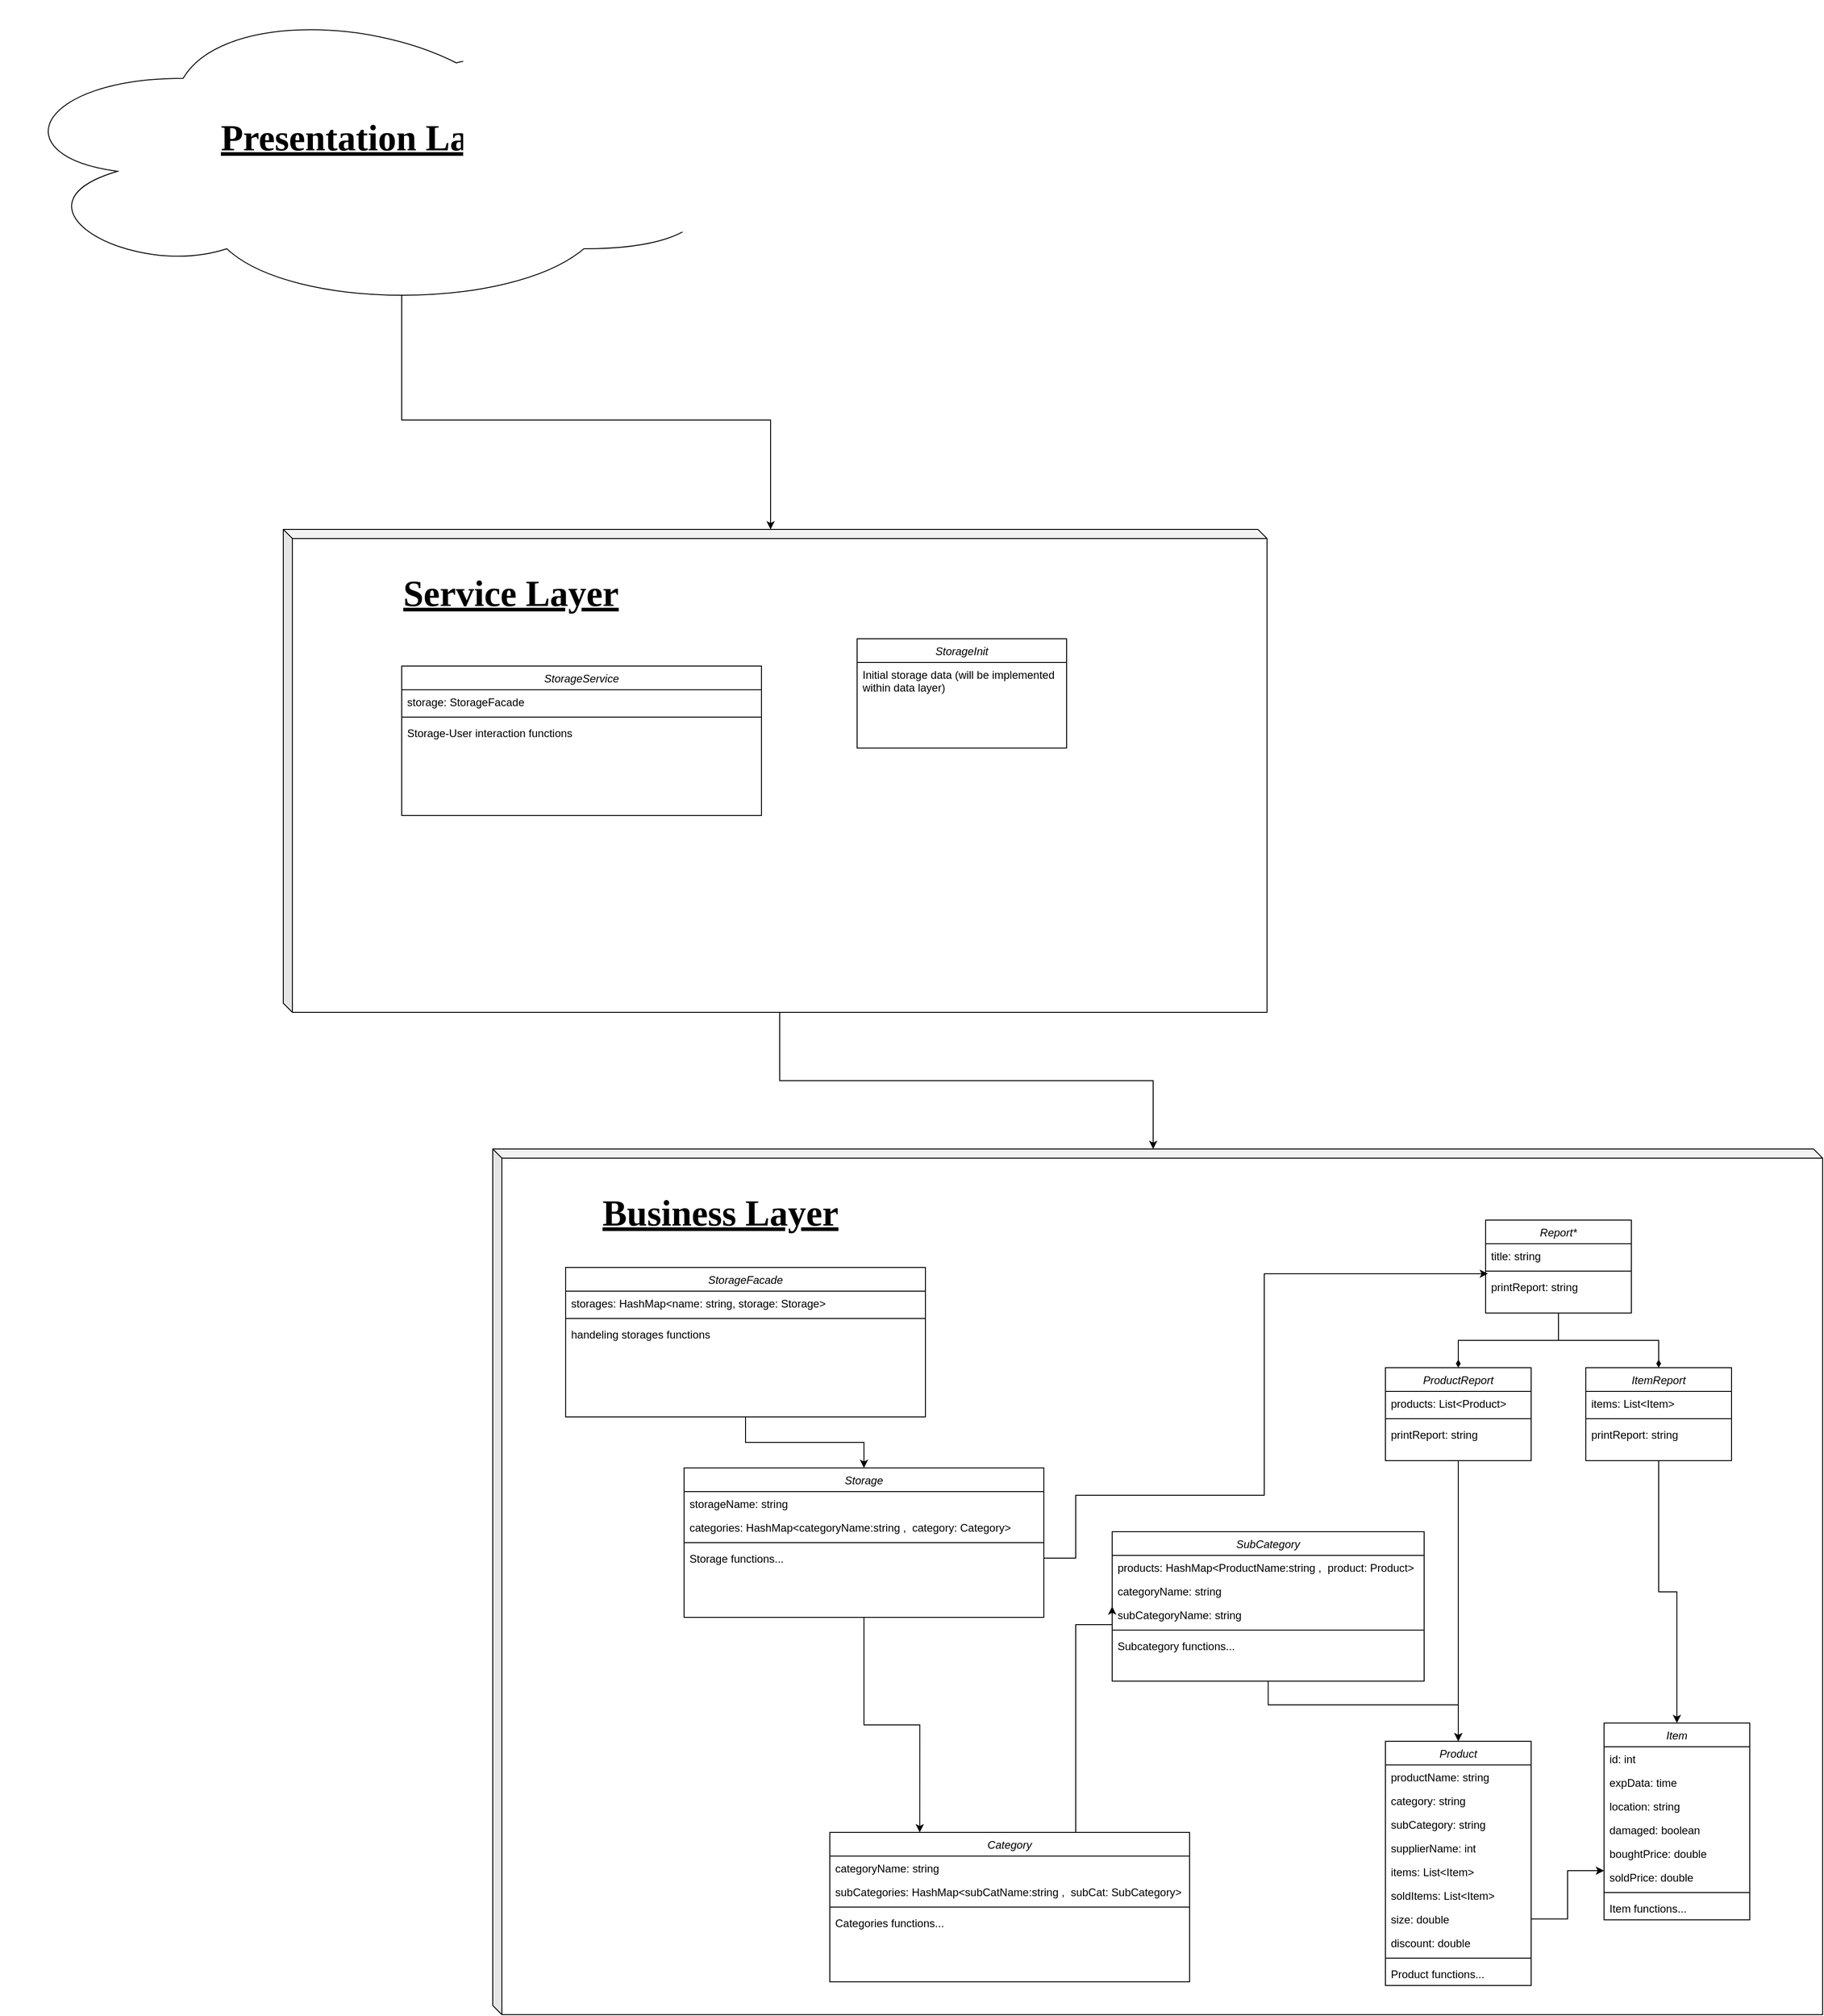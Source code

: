<mxfile version="24.2.1" type="device">
  <diagram id="C5RBs43oDa-KdzZeNtuy" name="Page-1">
    <mxGraphModel dx="1615" dy="857" grid="1" gridSize="10" guides="1" tooltips="1" connect="1" arrows="1" fold="1" page="1" pageScale="1" pageWidth="3300" pageHeight="4681" math="0" shadow="0">
      <root>
        <mxCell id="WIyWlLk6GJQsqaUBKTNV-0" />
        <mxCell id="WIyWlLk6GJQsqaUBKTNV-1" parent="WIyWlLk6GJQsqaUBKTNV-0" />
        <mxCell id="gx_fRitQp8oqiLDrhO29-1" value="" style="shape=cube;whiteSpace=wrap;html=1;boundedLbl=1;backgroundOutline=1;darkOpacity=0.05;darkOpacity2=0.1;size=10;" vertex="1" parent="WIyWlLk6GJQsqaUBKTNV-1">
          <mxGeometry x="730" y="1440" width="1460" height="950" as="geometry" />
        </mxCell>
        <mxCell id="gx_fRitQp8oqiLDrhO29-2" value="&lt;h1&gt;&lt;font face=&quot;Verdana&quot; size=&quot;1&quot; style=&quot;&quot;&gt;&lt;u style=&quot;font-size: 40px;&quot;&gt;Business Layer&lt;/u&gt;&lt;/font&gt;&lt;/h1&gt;" style="text;html=1;align=center;verticalAlign=middle;whiteSpace=wrap;rounded=0;" vertex="1" parent="WIyWlLk6GJQsqaUBKTNV-1">
          <mxGeometry x="790" y="1490" width="380" height="40" as="geometry" />
        </mxCell>
        <mxCell id="gx_fRitQp8oqiLDrhO29-7" value="Product" style="swimlane;fontStyle=2;align=center;verticalAlign=top;childLayout=stackLayout;horizontal=1;startSize=26;horizontalStack=0;resizeParent=1;resizeLast=0;collapsible=1;marginBottom=0;rounded=0;shadow=0;strokeWidth=1;" vertex="1" parent="WIyWlLk6GJQsqaUBKTNV-1">
          <mxGeometry x="1710" y="2090" width="160" height="268" as="geometry">
            <mxRectangle x="230" y="140" width="160" height="26" as="alternateBounds" />
          </mxGeometry>
        </mxCell>
        <mxCell id="gx_fRitQp8oqiLDrhO29-8" value="productName: string" style="text;align=left;verticalAlign=top;spacingLeft=4;spacingRight=4;overflow=hidden;rotatable=0;points=[[0,0.5],[1,0.5]];portConstraint=eastwest;" vertex="1" parent="gx_fRitQp8oqiLDrhO29-7">
          <mxGeometry y="26" width="160" height="26" as="geometry" />
        </mxCell>
        <mxCell id="gx_fRitQp8oqiLDrhO29-45" value="category: string" style="text;align=left;verticalAlign=top;spacingLeft=4;spacingRight=4;overflow=hidden;rotatable=0;points=[[0,0.5],[1,0.5]];portConstraint=eastwest;" vertex="1" parent="gx_fRitQp8oqiLDrhO29-7">
          <mxGeometry y="52" width="160" height="26" as="geometry" />
        </mxCell>
        <mxCell id="gx_fRitQp8oqiLDrhO29-46" value="subCategory: string" style="text;align=left;verticalAlign=top;spacingLeft=4;spacingRight=4;overflow=hidden;rotatable=0;points=[[0,0.5],[1,0.5]];portConstraint=eastwest;" vertex="1" parent="gx_fRitQp8oqiLDrhO29-7">
          <mxGeometry y="78" width="160" height="26" as="geometry" />
        </mxCell>
        <mxCell id="gx_fRitQp8oqiLDrhO29-10" value="supplierName: int&#xa;" style="text;align=left;verticalAlign=top;spacingLeft=4;spacingRight=4;overflow=hidden;rotatable=0;points=[[0,0.5],[1,0.5]];portConstraint=eastwest;rounded=0;shadow=0;html=0;" vertex="1" parent="gx_fRitQp8oqiLDrhO29-7">
          <mxGeometry y="104" width="160" height="26" as="geometry" />
        </mxCell>
        <mxCell id="gx_fRitQp8oqiLDrhO29-13" value="items: List&lt;Item&gt;" style="text;align=left;verticalAlign=top;spacingLeft=4;spacingRight=4;overflow=hidden;rotatable=0;points=[[0,0.5],[1,0.5]];portConstraint=eastwest;rounded=0;shadow=0;html=0;" vertex="1" parent="gx_fRitQp8oqiLDrhO29-7">
          <mxGeometry y="130" width="160" height="26" as="geometry" />
        </mxCell>
        <mxCell id="gx_fRitQp8oqiLDrhO29-129" value="soldItems: List&lt;Item&gt;" style="text;align=left;verticalAlign=top;spacingLeft=4;spacingRight=4;overflow=hidden;rotatable=0;points=[[0,0.5],[1,0.5]];portConstraint=eastwest;rounded=0;shadow=0;html=0;" vertex="1" parent="gx_fRitQp8oqiLDrhO29-7">
          <mxGeometry y="156" width="160" height="26" as="geometry" />
        </mxCell>
        <mxCell id="gx_fRitQp8oqiLDrhO29-41" value="size: double" style="text;align=left;verticalAlign=top;spacingLeft=4;spacingRight=4;overflow=hidden;rotatable=0;points=[[0,0.5],[1,0.5]];portConstraint=eastwest;rounded=0;shadow=0;html=0;" vertex="1" parent="gx_fRitQp8oqiLDrhO29-7">
          <mxGeometry y="182" width="160" height="26" as="geometry" />
        </mxCell>
        <mxCell id="gx_fRitQp8oqiLDrhO29-52" value="discount: double" style="text;align=left;verticalAlign=top;spacingLeft=4;spacingRight=4;overflow=hidden;rotatable=0;points=[[0,0.5],[1,0.5]];portConstraint=eastwest;rounded=0;shadow=0;html=0;" vertex="1" parent="gx_fRitQp8oqiLDrhO29-7">
          <mxGeometry y="208" width="160" height="26" as="geometry" />
        </mxCell>
        <mxCell id="gx_fRitQp8oqiLDrhO29-11" value="" style="line;html=1;strokeWidth=1;align=left;verticalAlign=middle;spacingTop=-1;spacingLeft=3;spacingRight=3;rotatable=0;labelPosition=right;points=[];portConstraint=eastwest;" vertex="1" parent="gx_fRitQp8oqiLDrhO29-7">
          <mxGeometry y="234" width="160" height="8" as="geometry" />
        </mxCell>
        <mxCell id="gx_fRitQp8oqiLDrhO29-116" value="Product functions..." style="text;align=left;verticalAlign=top;spacingLeft=4;spacingRight=4;overflow=hidden;rotatable=0;points=[[0,0.5],[1,0.5]];portConstraint=eastwest;rounded=0;shadow=0;html=0;" vertex="1" parent="gx_fRitQp8oqiLDrhO29-7">
          <mxGeometry y="242" width="160" height="26" as="geometry" />
        </mxCell>
        <mxCell id="gx_fRitQp8oqiLDrhO29-66" style="edgeStyle=orthogonalEdgeStyle;rounded=0;orthogonalLoop=1;jettySize=auto;html=1;exitX=0.75;exitY=0;exitDx=0;exitDy=0;entryX=0;entryY=0.5;entryDx=0;entryDy=0;" edge="1" parent="WIyWlLk6GJQsqaUBKTNV-1" source="gx_fRitQp8oqiLDrhO29-17" target="gx_fRitQp8oqiLDrhO29-29">
          <mxGeometry relative="1" as="geometry">
            <Array as="points">
              <mxPoint x="1370" y="2190" />
              <mxPoint x="1370" y="1962" />
            </Array>
          </mxGeometry>
        </mxCell>
        <mxCell id="gx_fRitQp8oqiLDrhO29-17" value="Category" style="swimlane;fontStyle=2;align=center;verticalAlign=top;childLayout=stackLayout;horizontal=1;startSize=26;horizontalStack=0;resizeParent=1;resizeLast=0;collapsible=1;marginBottom=0;rounded=0;shadow=0;strokeWidth=1;" vertex="1" parent="WIyWlLk6GJQsqaUBKTNV-1">
          <mxGeometry x="1100" y="2190" width="395" height="164" as="geometry">
            <mxRectangle x="230" y="140" width="160" height="26" as="alternateBounds" />
          </mxGeometry>
        </mxCell>
        <mxCell id="gx_fRitQp8oqiLDrhO29-126" value="categoryName: string" style="text;align=left;verticalAlign=top;spacingLeft=4;spacingRight=4;overflow=hidden;rotatable=0;points=[[0,0.5],[1,0.5]];portConstraint=eastwest;rounded=0;shadow=0;html=0;" vertex="1" parent="gx_fRitQp8oqiLDrhO29-17">
          <mxGeometry y="26" width="395" height="26" as="geometry" />
        </mxCell>
        <mxCell id="gx_fRitQp8oqiLDrhO29-20" value="subCategories: HashMap&lt;subCatName:string ,  subCat: SubCategory&gt;" style="text;align=left;verticalAlign=top;spacingLeft=4;spacingRight=4;overflow=hidden;rotatable=0;points=[[0,0.5],[1,0.5]];portConstraint=eastwest;rounded=0;shadow=0;html=0;" vertex="1" parent="gx_fRitQp8oqiLDrhO29-17">
          <mxGeometry y="52" width="395" height="26" as="geometry" />
        </mxCell>
        <mxCell id="gx_fRitQp8oqiLDrhO29-21" value="" style="line;html=1;strokeWidth=1;align=left;verticalAlign=middle;spacingTop=-1;spacingLeft=3;spacingRight=3;rotatable=0;labelPosition=right;points=[];portConstraint=eastwest;" vertex="1" parent="gx_fRitQp8oqiLDrhO29-17">
          <mxGeometry y="78" width="395" height="8" as="geometry" />
        </mxCell>
        <mxCell id="gx_fRitQp8oqiLDrhO29-115" value="Categories functions..." style="text;align=left;verticalAlign=top;spacingLeft=4;spacingRight=4;overflow=hidden;rotatable=0;points=[[0,0.5],[1,0.5]];portConstraint=eastwest;rounded=0;shadow=0;html=0;" vertex="1" parent="gx_fRitQp8oqiLDrhO29-17">
          <mxGeometry y="86" width="395" height="26" as="geometry" />
        </mxCell>
        <mxCell id="gx_fRitQp8oqiLDrhO29-23" value="Item" style="swimlane;fontStyle=2;align=center;verticalAlign=top;childLayout=stackLayout;horizontal=1;startSize=26;horizontalStack=0;resizeParent=1;resizeLast=0;collapsible=1;marginBottom=0;rounded=0;shadow=0;strokeWidth=1;" vertex="1" parent="WIyWlLk6GJQsqaUBKTNV-1">
          <mxGeometry x="1950" y="2070" width="160" height="216" as="geometry">
            <mxRectangle x="230" y="140" width="160" height="26" as="alternateBounds" />
          </mxGeometry>
        </mxCell>
        <mxCell id="gx_fRitQp8oqiLDrhO29-47" value="id: int" style="text;align=left;verticalAlign=top;spacingLeft=4;spacingRight=4;overflow=hidden;rotatable=0;points=[[0,0.5],[1,0.5]];portConstraint=eastwest;rounded=0;shadow=0;html=0;" vertex="1" parent="gx_fRitQp8oqiLDrhO29-23">
          <mxGeometry y="26" width="160" height="26" as="geometry" />
        </mxCell>
        <mxCell id="gx_fRitQp8oqiLDrhO29-24" value="expData: time" style="text;align=left;verticalAlign=top;spacingLeft=4;spacingRight=4;overflow=hidden;rotatable=0;points=[[0,0.5],[1,0.5]];portConstraint=eastwest;" vertex="1" parent="gx_fRitQp8oqiLDrhO29-23">
          <mxGeometry y="52" width="160" height="26" as="geometry" />
        </mxCell>
        <mxCell id="gx_fRitQp8oqiLDrhO29-9" value="location: string" style="text;align=left;verticalAlign=top;spacingLeft=4;spacingRight=4;overflow=hidden;rotatable=0;points=[[0,0.5],[1,0.5]];portConstraint=eastwest;rounded=0;shadow=0;html=0;" vertex="1" parent="gx_fRitQp8oqiLDrhO29-23">
          <mxGeometry y="78" width="160" height="26" as="geometry" />
        </mxCell>
        <mxCell id="gx_fRitQp8oqiLDrhO29-49" value="damaged: boolean" style="text;align=left;verticalAlign=top;spacingLeft=4;spacingRight=4;overflow=hidden;rotatable=0;points=[[0,0.5],[1,0.5]];portConstraint=eastwest;rounded=0;shadow=0;html=0;" vertex="1" parent="gx_fRitQp8oqiLDrhO29-23">
          <mxGeometry y="104" width="160" height="26" as="geometry" />
        </mxCell>
        <mxCell id="gx_fRitQp8oqiLDrhO29-50" value="boughtPrice: double" style="text;align=left;verticalAlign=top;spacingLeft=4;spacingRight=4;overflow=hidden;rotatable=0;points=[[0,0.5],[1,0.5]];portConstraint=eastwest;rounded=0;shadow=0;html=0;" vertex="1" parent="gx_fRitQp8oqiLDrhO29-23">
          <mxGeometry y="130" width="160" height="26" as="geometry" />
        </mxCell>
        <mxCell id="gx_fRitQp8oqiLDrhO29-51" value="soldPrice: double" style="text;align=left;verticalAlign=top;spacingLeft=4;spacingRight=4;overflow=hidden;rotatable=0;points=[[0,0.5],[1,0.5]];portConstraint=eastwest;rounded=0;shadow=0;html=0;" vertex="1" parent="gx_fRitQp8oqiLDrhO29-23">
          <mxGeometry y="156" width="160" height="26" as="geometry" />
        </mxCell>
        <mxCell id="gx_fRitQp8oqiLDrhO29-27" value="" style="line;html=1;strokeWidth=1;align=left;verticalAlign=middle;spacingTop=-1;spacingLeft=3;spacingRight=3;rotatable=0;labelPosition=right;points=[];portConstraint=eastwest;" vertex="1" parent="gx_fRitQp8oqiLDrhO29-23">
          <mxGeometry y="182" width="160" height="8" as="geometry" />
        </mxCell>
        <mxCell id="gx_fRitQp8oqiLDrhO29-120" value="Item functions..." style="text;align=left;verticalAlign=top;spacingLeft=4;spacingRight=4;overflow=hidden;rotatable=0;points=[[0,0.5],[1,0.5]];portConstraint=eastwest;rounded=0;shadow=0;html=0;" vertex="1" parent="gx_fRitQp8oqiLDrhO29-23">
          <mxGeometry y="190" width="160" height="26" as="geometry" />
        </mxCell>
        <mxCell id="gx_fRitQp8oqiLDrhO29-64" style="edgeStyle=orthogonalEdgeStyle;rounded=0;orthogonalLoop=1;jettySize=auto;html=1;exitX=0.5;exitY=1;exitDx=0;exitDy=0;entryX=0.5;entryY=0;entryDx=0;entryDy=0;" edge="1" parent="WIyWlLk6GJQsqaUBKTNV-1" source="gx_fRitQp8oqiLDrhO29-29" target="gx_fRitQp8oqiLDrhO29-7">
          <mxGeometry relative="1" as="geometry">
            <Array as="points">
              <mxPoint x="1581" y="2050" />
              <mxPoint x="1790" y="2050" />
            </Array>
          </mxGeometry>
        </mxCell>
        <mxCell id="gx_fRitQp8oqiLDrhO29-29" value="SubCategory" style="swimlane;fontStyle=2;align=center;verticalAlign=top;childLayout=stackLayout;horizontal=1;startSize=26;horizontalStack=0;resizeParent=1;resizeLast=0;collapsible=1;marginBottom=0;rounded=0;shadow=0;strokeWidth=1;" vertex="1" parent="WIyWlLk6GJQsqaUBKTNV-1">
          <mxGeometry x="1410" y="1860" width="342.5" height="164" as="geometry">
            <mxRectangle x="230" y="140" width="160" height="26" as="alternateBounds" />
          </mxGeometry>
        </mxCell>
        <mxCell id="gx_fRitQp8oqiLDrhO29-30" value="products: HashMap&lt;ProductName:string ,  product: Product&gt;" style="text;align=left;verticalAlign=top;spacingLeft=4;spacingRight=4;overflow=hidden;rotatable=0;points=[[0,0.5],[1,0.5]];portConstraint=eastwest;rounded=0;shadow=0;html=0;" vertex="1" parent="gx_fRitQp8oqiLDrhO29-29">
          <mxGeometry y="26" width="342.5" height="26" as="geometry" />
        </mxCell>
        <mxCell id="gx_fRitQp8oqiLDrhO29-127" value="categoryName: string" style="text;align=left;verticalAlign=top;spacingLeft=4;spacingRight=4;overflow=hidden;rotatable=0;points=[[0,0.5],[1,0.5]];portConstraint=eastwest;rounded=0;shadow=0;html=0;" vertex="1" parent="gx_fRitQp8oqiLDrhO29-29">
          <mxGeometry y="52" width="342.5" height="26" as="geometry" />
        </mxCell>
        <mxCell id="gx_fRitQp8oqiLDrhO29-128" value="subCategoryName: string" style="text;align=left;verticalAlign=top;spacingLeft=4;spacingRight=4;overflow=hidden;rotatable=0;points=[[0,0.5],[1,0.5]];portConstraint=eastwest;rounded=0;shadow=0;html=0;" vertex="1" parent="gx_fRitQp8oqiLDrhO29-29">
          <mxGeometry y="78" width="342.5" height="26" as="geometry" />
        </mxCell>
        <mxCell id="gx_fRitQp8oqiLDrhO29-32" value="" style="line;html=1;strokeWidth=1;align=left;verticalAlign=middle;spacingTop=-1;spacingLeft=3;spacingRight=3;rotatable=0;labelPosition=right;points=[];portConstraint=eastwest;" vertex="1" parent="gx_fRitQp8oqiLDrhO29-29">
          <mxGeometry y="104" width="342.5" height="8" as="geometry" />
        </mxCell>
        <mxCell id="gx_fRitQp8oqiLDrhO29-121" value="Subcategory functions..." style="text;align=left;verticalAlign=top;spacingLeft=4;spacingRight=4;overflow=hidden;rotatable=0;points=[[0,0.5],[1,0.5]];portConstraint=eastwest;rounded=0;shadow=0;html=0;" vertex="1" parent="gx_fRitQp8oqiLDrhO29-29">
          <mxGeometry y="112" width="342.5" height="26" as="geometry" />
        </mxCell>
        <mxCell id="gx_fRitQp8oqiLDrhO29-44" style="edgeStyle=orthogonalEdgeStyle;rounded=0;orthogonalLoop=1;jettySize=auto;html=1;exitX=1;exitY=0.5;exitDx=0;exitDy=0;entryX=0;entryY=0.75;entryDx=0;entryDy=0;" edge="1" parent="WIyWlLk6GJQsqaUBKTNV-1" source="gx_fRitQp8oqiLDrhO29-41" target="gx_fRitQp8oqiLDrhO29-23">
          <mxGeometry relative="1" as="geometry" />
        </mxCell>
        <mxCell id="gx_fRitQp8oqiLDrhO29-67" style="edgeStyle=orthogonalEdgeStyle;rounded=0;orthogonalLoop=1;jettySize=auto;html=1;exitX=0.5;exitY=1;exitDx=0;exitDy=0;entryX=0.25;entryY=0;entryDx=0;entryDy=0;" edge="1" parent="WIyWlLk6GJQsqaUBKTNV-1" source="gx_fRitQp8oqiLDrhO29-54" target="gx_fRitQp8oqiLDrhO29-17">
          <mxGeometry relative="1" as="geometry" />
        </mxCell>
        <mxCell id="gx_fRitQp8oqiLDrhO29-54" value="Storage" style="swimlane;fontStyle=2;align=center;verticalAlign=top;childLayout=stackLayout;horizontal=1;startSize=26;horizontalStack=0;resizeParent=1;resizeLast=0;collapsible=1;marginBottom=0;rounded=0;shadow=0;strokeWidth=1;" vertex="1" parent="WIyWlLk6GJQsqaUBKTNV-1">
          <mxGeometry x="940" y="1790" width="395" height="164" as="geometry">
            <mxRectangle x="230" y="140" width="160" height="26" as="alternateBounds" />
          </mxGeometry>
        </mxCell>
        <mxCell id="gx_fRitQp8oqiLDrhO29-55" value="storageName: string" style="text;align=left;verticalAlign=top;spacingLeft=4;spacingRight=4;overflow=hidden;rotatable=0;points=[[0,0.5],[1,0.5]];portConstraint=eastwest;rounded=0;shadow=0;html=0;" vertex="1" parent="gx_fRitQp8oqiLDrhO29-54">
          <mxGeometry y="26" width="395" height="26" as="geometry" />
        </mxCell>
        <mxCell id="gx_fRitQp8oqiLDrhO29-58" value="categories: HashMap&lt;categoryName:string ,  category: Category&gt;" style="text;align=left;verticalAlign=top;spacingLeft=4;spacingRight=4;overflow=hidden;rotatable=0;points=[[0,0.5],[1,0.5]];portConstraint=eastwest;rounded=0;shadow=0;html=0;" vertex="1" parent="gx_fRitQp8oqiLDrhO29-54">
          <mxGeometry y="52" width="395" height="26" as="geometry" />
        </mxCell>
        <mxCell id="gx_fRitQp8oqiLDrhO29-56" value="" style="line;html=1;strokeWidth=1;align=left;verticalAlign=middle;spacingTop=-1;spacingLeft=3;spacingRight=3;rotatable=0;labelPosition=right;points=[];portConstraint=eastwest;" vertex="1" parent="gx_fRitQp8oqiLDrhO29-54">
          <mxGeometry y="78" width="395" height="8" as="geometry" />
        </mxCell>
        <mxCell id="gx_fRitQp8oqiLDrhO29-113" value="Storage functions..." style="text;align=left;verticalAlign=top;spacingLeft=4;spacingRight=4;overflow=hidden;rotatable=0;points=[[0,0.5],[1,0.5]];portConstraint=eastwest;rounded=0;shadow=0;html=0;" vertex="1" parent="gx_fRitQp8oqiLDrhO29-54">
          <mxGeometry y="86" width="395" height="26" as="geometry" />
        </mxCell>
        <mxCell id="gx_fRitQp8oqiLDrhO29-68" style="edgeStyle=orthogonalEdgeStyle;rounded=0;orthogonalLoop=1;jettySize=auto;html=1;exitX=0.5;exitY=1;exitDx=0;exitDy=0;entryX=0.5;entryY=0;entryDx=0;entryDy=0;" edge="1" parent="WIyWlLk6GJQsqaUBKTNV-1" source="gx_fRitQp8oqiLDrhO29-60" target="gx_fRitQp8oqiLDrhO29-54">
          <mxGeometry relative="1" as="geometry" />
        </mxCell>
        <mxCell id="gx_fRitQp8oqiLDrhO29-60" value="StorageFacade" style="swimlane;fontStyle=2;align=center;verticalAlign=top;childLayout=stackLayout;horizontal=1;startSize=26;horizontalStack=0;resizeParent=1;resizeLast=0;collapsible=1;marginBottom=0;rounded=0;shadow=0;strokeWidth=1;" vertex="1" parent="WIyWlLk6GJQsqaUBKTNV-1">
          <mxGeometry x="810" y="1570" width="395" height="164" as="geometry">
            <mxRectangle x="230" y="140" width="160" height="26" as="alternateBounds" />
          </mxGeometry>
        </mxCell>
        <mxCell id="gx_fRitQp8oqiLDrhO29-62" value="storages: HashMap&lt;name: string, storage: Storage&gt;" style="text;align=left;verticalAlign=top;spacingLeft=4;spacingRight=4;overflow=hidden;rotatable=0;points=[[0,0.5],[1,0.5]];portConstraint=eastwest;rounded=0;shadow=0;html=0;" vertex="1" parent="gx_fRitQp8oqiLDrhO29-60">
          <mxGeometry y="26" width="395" height="26" as="geometry" />
        </mxCell>
        <mxCell id="gx_fRitQp8oqiLDrhO29-63" value="" style="line;html=1;strokeWidth=1;align=left;verticalAlign=middle;spacingTop=-1;spacingLeft=3;spacingRight=3;rotatable=0;labelPosition=right;points=[];portConstraint=eastwest;" vertex="1" parent="gx_fRitQp8oqiLDrhO29-60">
          <mxGeometry y="52" width="395" height="8" as="geometry" />
        </mxCell>
        <mxCell id="gx_fRitQp8oqiLDrhO29-114" value="handeling storages functions" style="text;align=left;verticalAlign=top;spacingLeft=4;spacingRight=4;overflow=hidden;rotatable=0;points=[[0,0.5],[1,0.5]];portConstraint=eastwest;rounded=0;shadow=0;html=0;" vertex="1" parent="gx_fRitQp8oqiLDrhO29-60">
          <mxGeometry y="60" width="395" height="26" as="geometry" />
        </mxCell>
        <mxCell id="gx_fRitQp8oqiLDrhO29-69" value="" style="shape=cube;whiteSpace=wrap;html=1;boundedLbl=1;backgroundOutline=1;darkOpacity=0.05;darkOpacity2=0.1;size=10;" vertex="1" parent="WIyWlLk6GJQsqaUBKTNV-1">
          <mxGeometry x="500" y="760" width="1080" height="530" as="geometry" />
        </mxCell>
        <mxCell id="gx_fRitQp8oqiLDrhO29-70" value="&lt;h1&gt;&lt;font face=&quot;Verdana&quot; size=&quot;1&quot; style=&quot;&quot;&gt;&lt;u style=&quot;font-size: 40px;&quot;&gt;Service Layer&lt;/u&gt;&lt;/font&gt;&lt;/h1&gt;" style="text;html=1;align=center;verticalAlign=middle;whiteSpace=wrap;rounded=0;" vertex="1" parent="WIyWlLk6GJQsqaUBKTNV-1">
          <mxGeometry x="560" y="810" width="380" height="40" as="geometry" />
        </mxCell>
        <mxCell id="gx_fRitQp8oqiLDrhO29-103" value="StorageService" style="swimlane;fontStyle=2;align=center;verticalAlign=top;childLayout=stackLayout;horizontal=1;startSize=26;horizontalStack=0;resizeParent=1;resizeLast=0;collapsible=1;marginBottom=0;rounded=0;shadow=0;strokeWidth=1;" vertex="1" parent="WIyWlLk6GJQsqaUBKTNV-1">
          <mxGeometry x="630" y="910" width="395" height="164" as="geometry">
            <mxRectangle x="230" y="140" width="160" height="26" as="alternateBounds" />
          </mxGeometry>
        </mxCell>
        <mxCell id="gx_fRitQp8oqiLDrhO29-104" value="storage: StorageFacade" style="text;align=left;verticalAlign=top;spacingLeft=4;spacingRight=4;overflow=hidden;rotatable=0;points=[[0,0.5],[1,0.5]];portConstraint=eastwest;rounded=0;shadow=0;html=0;" vertex="1" parent="gx_fRitQp8oqiLDrhO29-103">
          <mxGeometry y="26" width="395" height="26" as="geometry" />
        </mxCell>
        <mxCell id="gx_fRitQp8oqiLDrhO29-106" value="" style="line;html=1;strokeWidth=1;align=left;verticalAlign=middle;spacingTop=-1;spacingLeft=3;spacingRight=3;rotatable=0;labelPosition=right;points=[];portConstraint=eastwest;" vertex="1" parent="gx_fRitQp8oqiLDrhO29-103">
          <mxGeometry y="52" width="395" height="8" as="geometry" />
        </mxCell>
        <mxCell id="gx_fRitQp8oqiLDrhO29-111" value="Storage-User interaction functions" style="text;align=left;verticalAlign=top;spacingLeft=4;spacingRight=4;overflow=hidden;rotatable=0;points=[[0,0.5],[1,0.5]];portConstraint=eastwest;rounded=0;shadow=0;html=0;" vertex="1" parent="gx_fRitQp8oqiLDrhO29-103">
          <mxGeometry y="60" width="395" height="26" as="geometry" />
        </mxCell>
        <mxCell id="gx_fRitQp8oqiLDrhO29-107" value="" style="ellipse;shape=cloud;whiteSpace=wrap;html=1;" vertex="1" parent="WIyWlLk6GJQsqaUBKTNV-1">
          <mxGeometry x="190" y="180" width="800" height="340" as="geometry" />
        </mxCell>
        <mxCell id="gx_fRitQp8oqiLDrhO29-108" value="&lt;h1&gt;&lt;font face=&quot;Verdana&quot; size=&quot;1&quot; style=&quot;&quot;&gt;&lt;u style=&quot;font-size: 40px;&quot;&gt;Presentation Layer&lt;/u&gt;&lt;/font&gt;&lt;/h1&gt;" style="text;html=1;align=center;verticalAlign=middle;whiteSpace=wrap;rounded=0;" vertex="1" parent="WIyWlLk6GJQsqaUBKTNV-1">
          <mxGeometry x="350" y="310" width="490" height="40" as="geometry" />
        </mxCell>
        <mxCell id="gx_fRitQp8oqiLDrhO29-109" style="edgeStyle=orthogonalEdgeStyle;rounded=0;orthogonalLoop=1;jettySize=auto;html=1;exitX=0.55;exitY=0.95;exitDx=0;exitDy=0;exitPerimeter=0;entryX=0;entryY=0;entryDx=535;entryDy=0;entryPerimeter=0;" edge="1" parent="WIyWlLk6GJQsqaUBKTNV-1" source="gx_fRitQp8oqiLDrhO29-107" target="gx_fRitQp8oqiLDrhO29-69">
          <mxGeometry relative="1" as="geometry" />
        </mxCell>
        <mxCell id="gx_fRitQp8oqiLDrhO29-110" style="edgeStyle=orthogonalEdgeStyle;rounded=0;orthogonalLoop=1;jettySize=auto;html=1;exitX=0;exitY=0;exitDx=545;exitDy=530;exitPerimeter=0;entryX=0;entryY=0;entryDx=725;entryDy=0;entryPerimeter=0;" edge="1" parent="WIyWlLk6GJQsqaUBKTNV-1" source="gx_fRitQp8oqiLDrhO29-69" target="gx_fRitQp8oqiLDrhO29-1">
          <mxGeometry relative="1" as="geometry" />
        </mxCell>
        <mxCell id="gx_fRitQp8oqiLDrhO29-122" value="StorageInit" style="swimlane;fontStyle=2;align=center;verticalAlign=top;childLayout=stackLayout;horizontal=1;startSize=26;horizontalStack=0;resizeParent=1;resizeLast=0;collapsible=1;marginBottom=0;rounded=0;shadow=0;strokeWidth=1;" vertex="1" parent="WIyWlLk6GJQsqaUBKTNV-1">
          <mxGeometry x="1130" y="880" width="230" height="120" as="geometry">
            <mxRectangle x="230" y="140" width="160" height="26" as="alternateBounds" />
          </mxGeometry>
        </mxCell>
        <mxCell id="gx_fRitQp8oqiLDrhO29-123" value="Initial storage data (will be implemented&#xa;within data layer)" style="text;align=left;verticalAlign=top;spacingLeft=4;spacingRight=4;overflow=hidden;rotatable=0;points=[[0,0.5],[1,0.5]];portConstraint=eastwest;rounded=0;shadow=0;html=0;" vertex="1" parent="gx_fRitQp8oqiLDrhO29-122">
          <mxGeometry y="26" width="230" height="44" as="geometry" />
        </mxCell>
        <mxCell id="gx_fRitQp8oqiLDrhO29-147" style="edgeStyle=orthogonalEdgeStyle;rounded=0;orthogonalLoop=1;jettySize=auto;html=1;exitX=0.5;exitY=1;exitDx=0;exitDy=0;entryX=0.5;entryY=0;entryDx=0;entryDy=0;endArrow=diamondThin;endFill=1;" edge="1" parent="WIyWlLk6GJQsqaUBKTNV-1" source="gx_fRitQp8oqiLDrhO29-130" target="gx_fRitQp8oqiLDrhO29-139">
          <mxGeometry relative="1" as="geometry" />
        </mxCell>
        <mxCell id="gx_fRitQp8oqiLDrhO29-148" style="edgeStyle=orthogonalEdgeStyle;rounded=0;orthogonalLoop=1;jettySize=auto;html=1;exitX=0.5;exitY=1;exitDx=0;exitDy=0;entryX=0.5;entryY=0;entryDx=0;entryDy=0;endArrow=diamondThin;endFill=1;" edge="1" parent="WIyWlLk6GJQsqaUBKTNV-1" source="gx_fRitQp8oqiLDrhO29-130" target="gx_fRitQp8oqiLDrhO29-143">
          <mxGeometry relative="1" as="geometry" />
        </mxCell>
        <mxCell id="gx_fRitQp8oqiLDrhO29-130" value="Report*" style="swimlane;fontStyle=2;align=center;verticalAlign=top;childLayout=stackLayout;horizontal=1;startSize=26;horizontalStack=0;resizeParent=1;resizeLast=0;collapsible=1;marginBottom=0;rounded=0;shadow=0;strokeWidth=1;" vertex="1" parent="WIyWlLk6GJQsqaUBKTNV-1">
          <mxGeometry x="1820" y="1518" width="160" height="102" as="geometry">
            <mxRectangle x="230" y="140" width="160" height="26" as="alternateBounds" />
          </mxGeometry>
        </mxCell>
        <mxCell id="gx_fRitQp8oqiLDrhO29-131" value="title: string" style="text;align=left;verticalAlign=top;spacingLeft=4;spacingRight=4;overflow=hidden;rotatable=0;points=[[0,0.5],[1,0.5]];portConstraint=eastwest;rounded=0;shadow=0;html=0;" vertex="1" parent="gx_fRitQp8oqiLDrhO29-130">
          <mxGeometry y="26" width="160" height="26" as="geometry" />
        </mxCell>
        <mxCell id="gx_fRitQp8oqiLDrhO29-137" value="" style="line;html=1;strokeWidth=1;align=left;verticalAlign=middle;spacingTop=-1;spacingLeft=3;spacingRight=3;rotatable=0;labelPosition=right;points=[];portConstraint=eastwest;" vertex="1" parent="gx_fRitQp8oqiLDrhO29-130">
          <mxGeometry y="52" width="160" height="8" as="geometry" />
        </mxCell>
        <mxCell id="gx_fRitQp8oqiLDrhO29-138" value="printReport: string" style="text;align=left;verticalAlign=top;spacingLeft=4;spacingRight=4;overflow=hidden;rotatable=0;points=[[0,0.5],[1,0.5]];portConstraint=eastwest;rounded=0;shadow=0;html=0;" vertex="1" parent="gx_fRitQp8oqiLDrhO29-130">
          <mxGeometry y="60" width="160" height="26" as="geometry" />
        </mxCell>
        <mxCell id="gx_fRitQp8oqiLDrhO29-149" style="edgeStyle=orthogonalEdgeStyle;rounded=0;orthogonalLoop=1;jettySize=auto;html=1;exitX=0.5;exitY=1;exitDx=0;exitDy=0;entryX=0.5;entryY=0;entryDx=0;entryDy=0;" edge="1" parent="WIyWlLk6GJQsqaUBKTNV-1" source="gx_fRitQp8oqiLDrhO29-139" target="gx_fRitQp8oqiLDrhO29-7">
          <mxGeometry relative="1" as="geometry" />
        </mxCell>
        <mxCell id="gx_fRitQp8oqiLDrhO29-139" value="ProductReport" style="swimlane;fontStyle=2;align=center;verticalAlign=top;childLayout=stackLayout;horizontal=1;startSize=26;horizontalStack=0;resizeParent=1;resizeLast=0;collapsible=1;marginBottom=0;rounded=0;shadow=0;strokeWidth=1;" vertex="1" parent="WIyWlLk6GJQsqaUBKTNV-1">
          <mxGeometry x="1710" y="1680" width="160" height="102" as="geometry">
            <mxRectangle x="230" y="140" width="160" height="26" as="alternateBounds" />
          </mxGeometry>
        </mxCell>
        <mxCell id="gx_fRitQp8oqiLDrhO29-140" value="products: List&lt;Product&gt;" style="text;align=left;verticalAlign=top;spacingLeft=4;spacingRight=4;overflow=hidden;rotatable=0;points=[[0,0.5],[1,0.5]];portConstraint=eastwest;rounded=0;shadow=0;html=0;" vertex="1" parent="gx_fRitQp8oqiLDrhO29-139">
          <mxGeometry y="26" width="160" height="26" as="geometry" />
        </mxCell>
        <mxCell id="gx_fRitQp8oqiLDrhO29-141" value="" style="line;html=1;strokeWidth=1;align=left;verticalAlign=middle;spacingTop=-1;spacingLeft=3;spacingRight=3;rotatable=0;labelPosition=right;points=[];portConstraint=eastwest;" vertex="1" parent="gx_fRitQp8oqiLDrhO29-139">
          <mxGeometry y="52" width="160" height="8" as="geometry" />
        </mxCell>
        <mxCell id="gx_fRitQp8oqiLDrhO29-142" value="printReport: string" style="text;align=left;verticalAlign=top;spacingLeft=4;spacingRight=4;overflow=hidden;rotatable=0;points=[[0,0.5],[1,0.5]];portConstraint=eastwest;rounded=0;shadow=0;html=0;" vertex="1" parent="gx_fRitQp8oqiLDrhO29-139">
          <mxGeometry y="60" width="160" height="26" as="geometry" />
        </mxCell>
        <mxCell id="gx_fRitQp8oqiLDrhO29-150" style="edgeStyle=orthogonalEdgeStyle;rounded=0;orthogonalLoop=1;jettySize=auto;html=1;exitX=0.5;exitY=1;exitDx=0;exitDy=0;entryX=0.5;entryY=0;entryDx=0;entryDy=0;" edge="1" parent="WIyWlLk6GJQsqaUBKTNV-1" source="gx_fRitQp8oqiLDrhO29-143" target="gx_fRitQp8oqiLDrhO29-23">
          <mxGeometry relative="1" as="geometry" />
        </mxCell>
        <mxCell id="gx_fRitQp8oqiLDrhO29-143" value="ItemReport" style="swimlane;fontStyle=2;align=center;verticalAlign=top;childLayout=stackLayout;horizontal=1;startSize=26;horizontalStack=0;resizeParent=1;resizeLast=0;collapsible=1;marginBottom=0;rounded=0;shadow=0;strokeWidth=1;" vertex="1" parent="WIyWlLk6GJQsqaUBKTNV-1">
          <mxGeometry x="1930" y="1680" width="160" height="102" as="geometry">
            <mxRectangle x="230" y="140" width="160" height="26" as="alternateBounds" />
          </mxGeometry>
        </mxCell>
        <mxCell id="gx_fRitQp8oqiLDrhO29-144" value="items: List&lt;Item&gt;" style="text;align=left;verticalAlign=top;spacingLeft=4;spacingRight=4;overflow=hidden;rotatable=0;points=[[0,0.5],[1,0.5]];portConstraint=eastwest;rounded=0;shadow=0;html=0;" vertex="1" parent="gx_fRitQp8oqiLDrhO29-143">
          <mxGeometry y="26" width="160" height="26" as="geometry" />
        </mxCell>
        <mxCell id="gx_fRitQp8oqiLDrhO29-145" value="" style="line;html=1;strokeWidth=1;align=left;verticalAlign=middle;spacingTop=-1;spacingLeft=3;spacingRight=3;rotatable=0;labelPosition=right;points=[];portConstraint=eastwest;" vertex="1" parent="gx_fRitQp8oqiLDrhO29-143">
          <mxGeometry y="52" width="160" height="8" as="geometry" />
        </mxCell>
        <mxCell id="gx_fRitQp8oqiLDrhO29-146" value="printReport: string" style="text;align=left;verticalAlign=top;spacingLeft=4;spacingRight=4;overflow=hidden;rotatable=0;points=[[0,0.5],[1,0.5]];portConstraint=eastwest;rounded=0;shadow=0;html=0;" vertex="1" parent="gx_fRitQp8oqiLDrhO29-143">
          <mxGeometry y="60" width="160" height="26" as="geometry" />
        </mxCell>
        <mxCell id="gx_fRitQp8oqiLDrhO29-151" style="edgeStyle=orthogonalEdgeStyle;rounded=0;orthogonalLoop=1;jettySize=auto;html=1;exitX=1;exitY=0.5;exitDx=0;exitDy=0;entryX=0.016;entryY=-0.044;entryDx=0;entryDy=0;entryPerimeter=0;" edge="1" parent="WIyWlLk6GJQsqaUBKTNV-1" source="gx_fRitQp8oqiLDrhO29-113" target="gx_fRitQp8oqiLDrhO29-138">
          <mxGeometry relative="1" as="geometry">
            <Array as="points">
              <mxPoint x="1370" y="1889" />
              <mxPoint x="1370" y="1820" />
              <mxPoint x="1577" y="1820" />
              <mxPoint x="1577" y="1577" />
            </Array>
          </mxGeometry>
        </mxCell>
      </root>
    </mxGraphModel>
  </diagram>
</mxfile>
